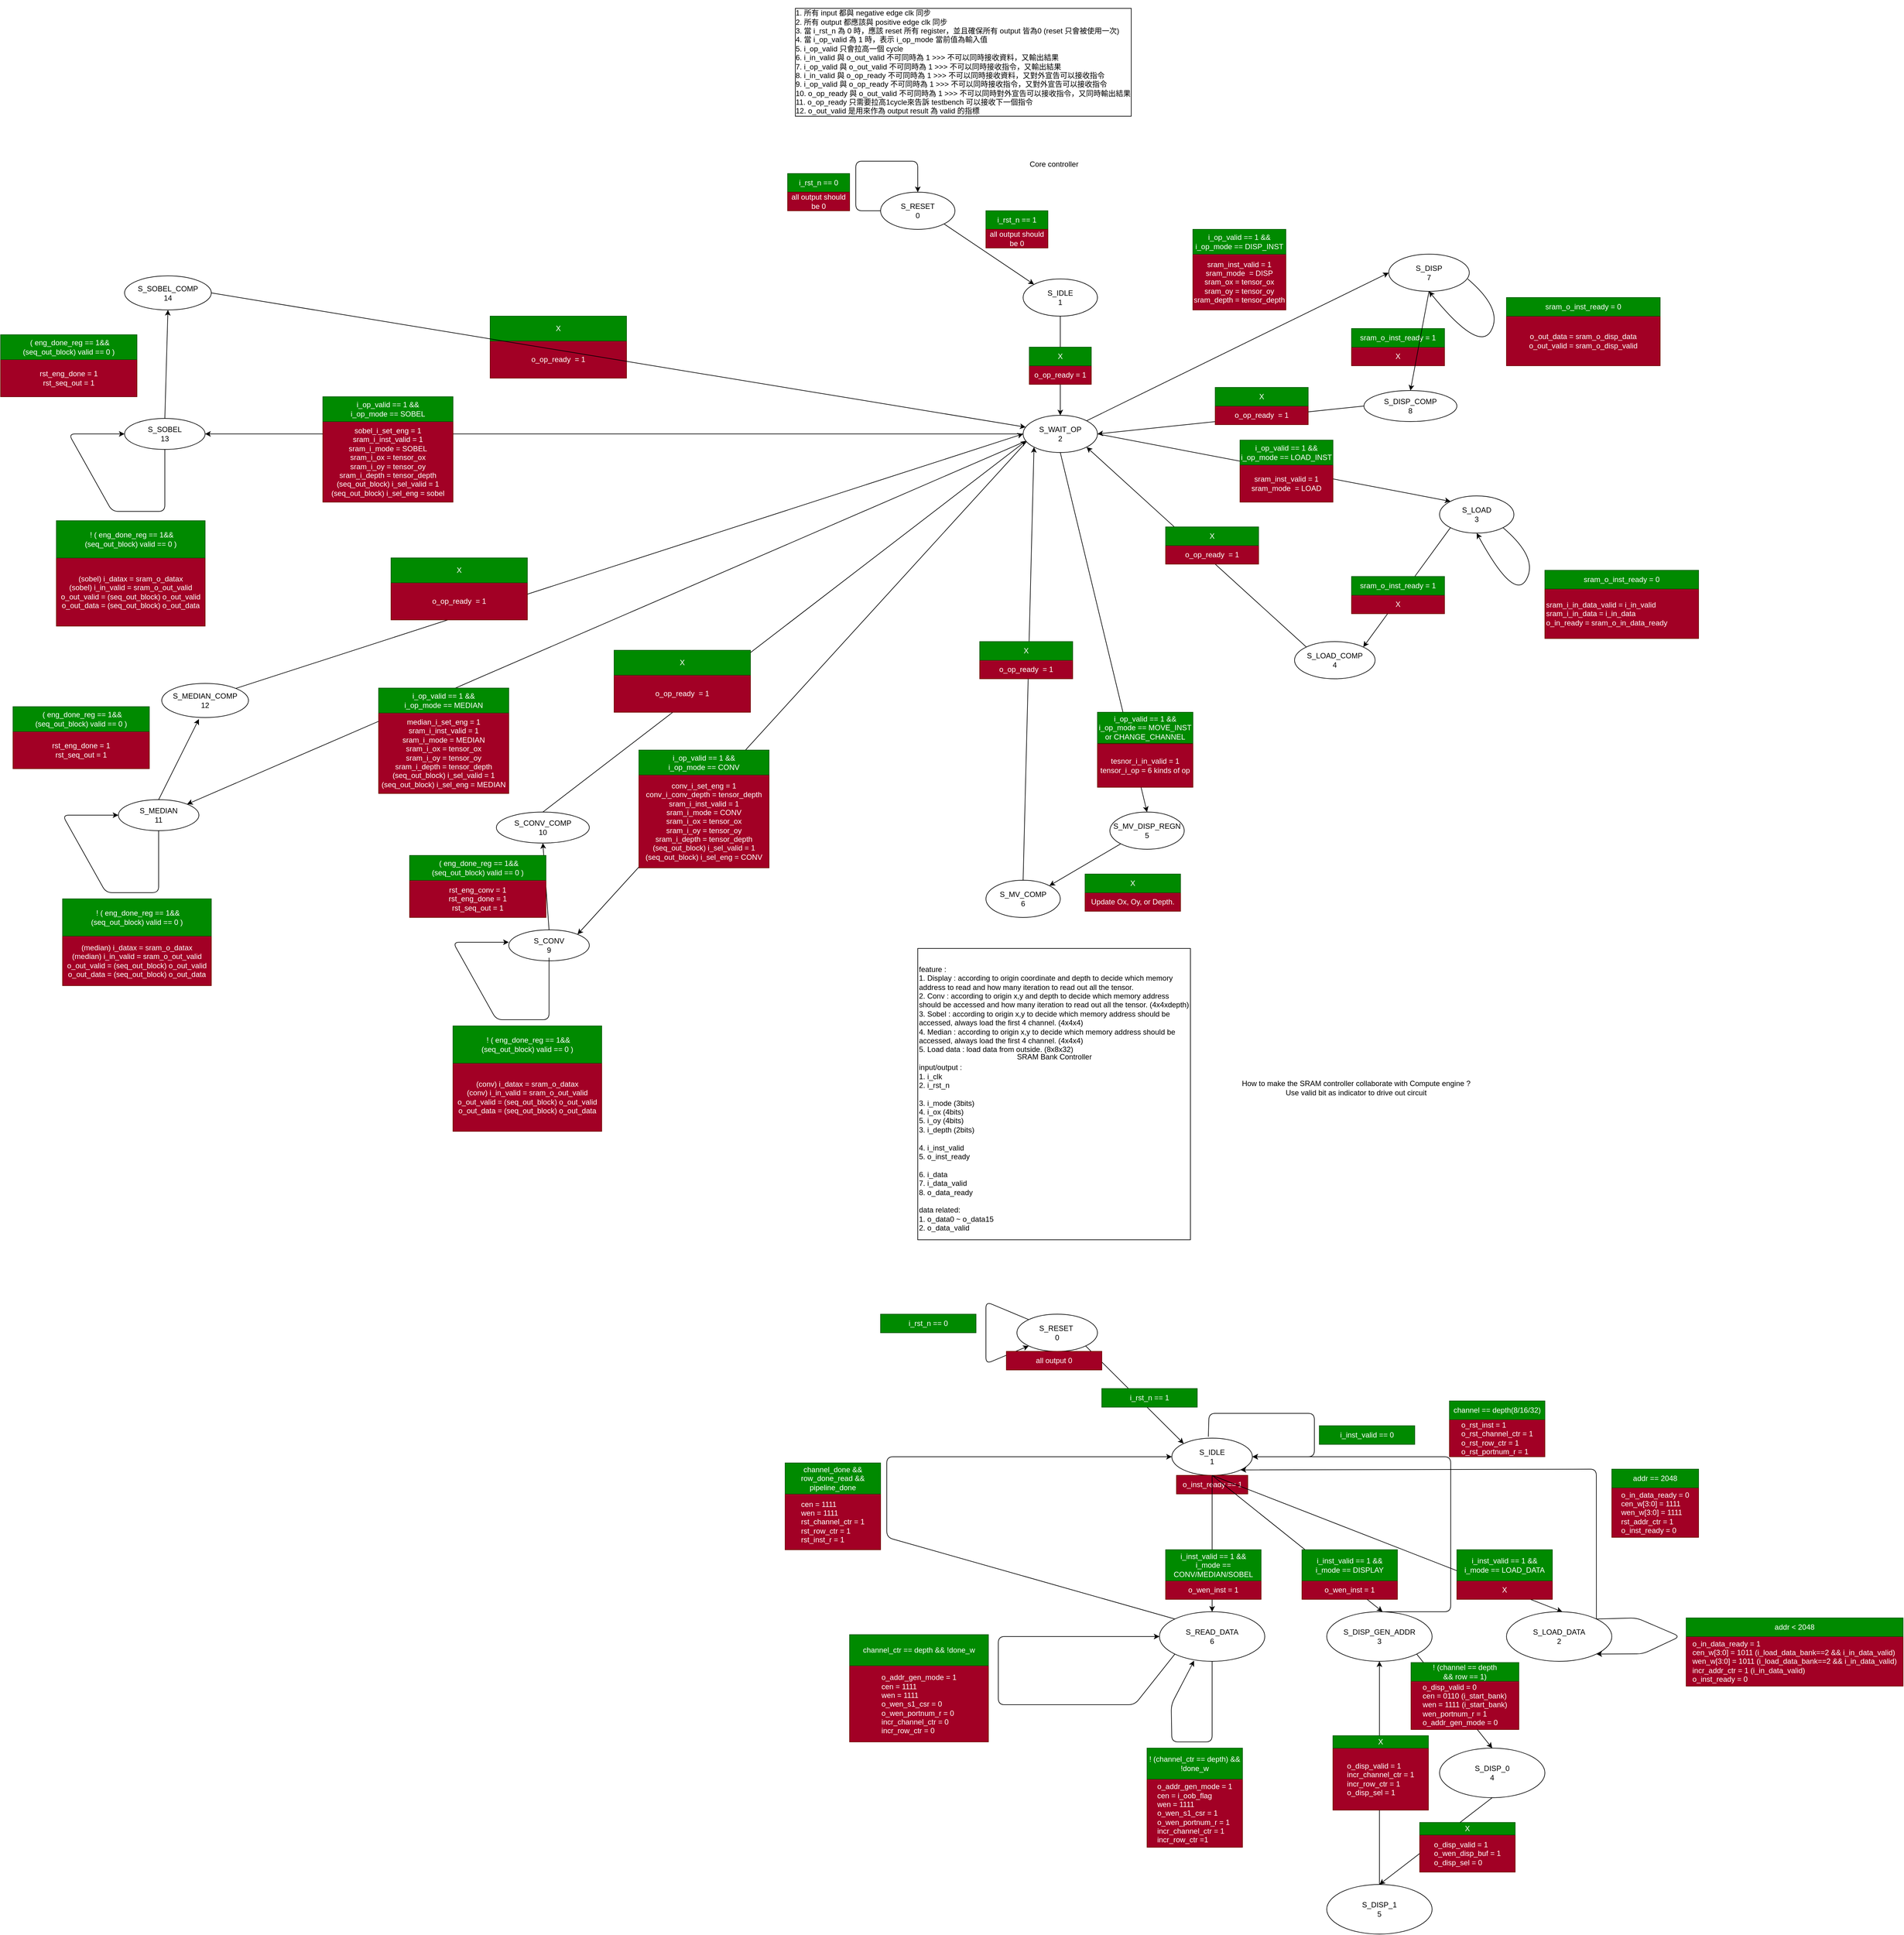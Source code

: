 <mxfile>
    <diagram id="DimREycEm3B2yeouxbOb" name="Page-1">
        <mxGraphModel dx="2290" dy="1887" grid="1" gridSize="10" guides="1" tooltips="1" connect="1" arrows="1" fold="1" page="1" pageScale="1" pageWidth="850" pageHeight="1100" math="0" shadow="0">
            <root>
                <mxCell id="0"/>
                <mxCell id="1" parent="0"/>
                <mxCell id="2" value="S_RESET&lt;br&gt;0" style="ellipse;whiteSpace=wrap;html=1;" parent="1" vertex="1">
                    <mxGeometry x="320" y="150" width="120" height="60" as="geometry"/>
                </mxCell>
                <mxCell id="11" style="edgeStyle=none;html=1;exitX=0.5;exitY=1;exitDx=0;exitDy=0;" parent="1" source="3" edge="1">
                    <mxGeometry relative="1" as="geometry">
                        <mxPoint x="610" y="510" as="targetPoint"/>
                    </mxGeometry>
                </mxCell>
                <mxCell id="3" value="S_IDLE&lt;br&gt;1" style="ellipse;whiteSpace=wrap;html=1;" parent="1" vertex="1">
                    <mxGeometry x="550" y="290" width="120" height="60" as="geometry"/>
                </mxCell>
                <mxCell id="4" value="" style="edgeStyle=none;orthogonalLoop=1;jettySize=auto;html=1;exitX=1;exitY=1;exitDx=0;exitDy=0;entryX=0;entryY=0;entryDx=0;entryDy=0;" parent="1" source="2" target="3" edge="1">
                    <mxGeometry width="80" relative="1" as="geometry">
                        <mxPoint x="510" y="180" as="sourcePoint"/>
                        <mxPoint x="590" y="180" as="targetPoint"/>
                        <Array as="points"/>
                    </mxGeometry>
                </mxCell>
                <mxCell id="6" value="1. 所有 input 都與 negative edge clk 同步&lt;br&gt;2. 所有 output 都應該與 positive edge clk 同步&lt;br&gt;3. 當 i_rst_n 為 0 時，應該 reset 所有 register，並且確保所有 output 皆為0 (reset 只會被使用一次)&lt;br&gt;4. 當 i_op_valid 為 1 時，表示 i_op_mode 當前值為輸入值&lt;br&gt;5. i_op_valid 只會拉高一個 cycle&lt;br&gt;6. i_in_valid 與 o_out_valid 不可同時為 1 &amp;gt;&amp;gt;&amp;gt; 不可以同時接收資料，又輸出結果&lt;br&gt;7. i_op_valid 與 o_out_valid 不可同時為 1 &amp;gt;&amp;gt;&amp;gt; 不可以同時接收指令，又輸出結果&lt;br&gt;8. i_in_valid 與 o_op_ready 不可同時為 1 &amp;gt;&amp;gt;&amp;gt; 不可以同時接收資料，又對外宣告可以接收指令&lt;br&gt;9. i_op_valid 與 o_op_ready 不可同時為 1 &amp;gt;&amp;gt;&amp;gt; 不可以同時接收指令，又對外宣告可以接收指令&lt;br&gt;10. o_op_ready 與 o_out_valid 不可同時為 1 &amp;gt;&amp;gt;&amp;gt; 不可以同時對外宣告可以接收指令，又同時輸出結果&lt;br&gt;11. o_op_ready 只需要拉高1cycle來告訴 testbench 可以接收下一個指令&lt;br&gt;12. o_out_valid 是用來作為 output result 為 valid 的指標" style="text;strokeColor=none;align=left;fillColor=none;html=1;verticalAlign=middle;whiteSpace=wrap;rounded=0;labelBorderColor=default;" parent="1" vertex="1">
                    <mxGeometry x="180" y="-160" width="590" height="200" as="geometry"/>
                </mxCell>
                <mxCell id="8" value="" style="edgeStyle=none;orthogonalLoop=1;jettySize=auto;html=1;exitX=0;exitY=0.5;exitDx=0;exitDy=0;entryX=0.5;entryY=0;entryDx=0;entryDy=0;" parent="1" source="2" target="2" edge="1">
                    <mxGeometry width="80" relative="1" as="geometry">
                        <mxPoint x="330" y="240" as="sourcePoint"/>
                        <mxPoint x="410" y="240" as="targetPoint"/>
                        <Array as="points">
                            <mxPoint x="280" y="180"/>
                            <mxPoint x="280" y="100"/>
                            <mxPoint x="380" y="100"/>
                        </Array>
                    </mxGeometry>
                </mxCell>
                <mxCell id="23" style="edgeStyle=none;html=1;exitX=1;exitY=0.5;exitDx=0;exitDy=0;entryX=0;entryY=0;entryDx=0;entryDy=0;" parent="1" source="15" target="22" edge="1">
                    <mxGeometry relative="1" as="geometry">
                        <mxPoint x="1094.974" y="510.936" as="sourcePoint"/>
                    </mxGeometry>
                </mxCell>
                <mxCell id="15" value="S_WAIT_OP&lt;br&gt;2" style="ellipse;whiteSpace=wrap;html=1;labelBorderColor=none;" parent="1" vertex="1">
                    <mxGeometry x="550" y="510" width="120" height="60" as="geometry"/>
                </mxCell>
                <mxCell id="16" value="o_op_ready = 1" style="text;strokeColor=#6F0000;align=center;fillColor=#a20025;html=1;verticalAlign=middle;whiteSpace=wrap;rounded=0;labelBorderColor=none;fontColor=#ffffff;" parent="1" vertex="1">
                    <mxGeometry x="560" y="430" width="100" height="30" as="geometry"/>
                </mxCell>
                <mxCell id="18" value="X" style="text;strokeColor=#005700;align=center;fillColor=#008a00;html=1;verticalAlign=middle;whiteSpace=wrap;rounded=0;labelBackgroundColor=none;labelBorderColor=none;fontColor=#ffffff;" parent="1" vertex="1">
                    <mxGeometry x="560" y="400" width="100" height="30" as="geometry"/>
                </mxCell>
                <mxCell id="19" value="sram_inst_valid = 1&lt;br&gt;sram_mode&amp;nbsp; = LOAD" style="text;strokeColor=#6F0000;align=center;fillColor=#a20025;html=1;verticalAlign=middle;whiteSpace=wrap;rounded=0;labelBorderColor=none;fontColor=#ffffff;" parent="1" vertex="1">
                    <mxGeometry x="900" y="590" width="150" height="60" as="geometry"/>
                </mxCell>
                <mxCell id="20" value="i_op_valid == 1 &amp;amp;&amp;amp;&lt;br&gt;i_op_mode == LOAD_INST" style="text;strokeColor=#005700;align=center;fillColor=#008a00;html=1;verticalAlign=middle;whiteSpace=wrap;rounded=0;labelBackgroundColor=none;labelBorderColor=none;fontColor=#ffffff;" parent="1" vertex="1">
                    <mxGeometry x="900" y="550" width="150" height="40" as="geometry"/>
                </mxCell>
                <mxCell id="22" value="S_LOAD&lt;br&gt;3" style="ellipse;whiteSpace=wrap;html=1;labelBackgroundColor=none;labelBorderColor=none;" parent="1" vertex="1">
                    <mxGeometry x="1222" y="640" width="120" height="60" as="geometry"/>
                </mxCell>
                <mxCell id="24" value="i_rst_n == 1" style="text;strokeColor=#005700;align=center;fillColor=#008a00;html=1;verticalAlign=middle;whiteSpace=wrap;rounded=0;labelBackgroundColor=none;labelBorderColor=none;fontColor=#ffffff;" parent="1" vertex="1">
                    <mxGeometry x="490" y="180" width="100" height="30" as="geometry"/>
                </mxCell>
                <mxCell id="25" value="i_rst_n == 0" style="text;strokeColor=#005700;align=center;fillColor=#008a00;html=1;verticalAlign=middle;whiteSpace=wrap;rounded=0;labelBackgroundColor=none;labelBorderColor=none;fontColor=#ffffff;" parent="1" vertex="1">
                    <mxGeometry x="170" y="120" width="100" height="30" as="geometry"/>
                </mxCell>
                <mxCell id="26" value="all output should be 0" style="text;strokeColor=#6F0000;align=center;fillColor=#a20025;html=1;verticalAlign=middle;whiteSpace=wrap;rounded=0;labelBorderColor=none;fontColor=#ffffff;" parent="1" vertex="1">
                    <mxGeometry x="170" y="150" width="100" height="30" as="geometry"/>
                </mxCell>
                <mxCell id="27" value="all output should be 0" style="text;strokeColor=#6F0000;align=center;fillColor=#a20025;html=1;verticalAlign=middle;whiteSpace=wrap;rounded=0;labelBorderColor=none;fontColor=#ffffff;" parent="1" vertex="1">
                    <mxGeometry x="490" y="210" width="100" height="30" as="geometry"/>
                </mxCell>
                <mxCell id="33" value="sram_i_in_data_valid = i_in_valid&lt;br&gt;sram_i_in_data = i_in_data&lt;br&gt;o_in_ready = sram_o_in_data_ready" style="text;strokeColor=#6F0000;align=left;fillColor=#a20025;html=1;verticalAlign=middle;whiteSpace=wrap;rounded=0;labelBorderColor=none;fontColor=#ffffff;" parent="1" vertex="1">
                    <mxGeometry x="1392" y="790" width="248" height="80" as="geometry"/>
                </mxCell>
                <mxCell id="34" value="sram_o_inst_ready = 0" style="text;strokeColor=#005700;align=center;fillColor=#008a00;html=1;verticalAlign=middle;whiteSpace=wrap;rounded=0;labelBackgroundColor=none;labelBorderColor=none;fontColor=#ffffff;" parent="1" vertex="1">
                    <mxGeometry x="1392" y="760" width="248" height="30" as="geometry"/>
                </mxCell>
                <mxCell id="35" value="" style="curved=1;endArrow=classic;html=1;entryX=0.5;entryY=1;entryDx=0;entryDy=0;exitX=1;exitY=1;exitDx=0;exitDy=0;" parent="1" source="22" target="22" edge="1">
                    <mxGeometry width="50" height="50" relative="1" as="geometry">
                        <mxPoint x="1252" y="810" as="sourcePoint"/>
                        <mxPoint x="1222" y="940" as="targetPoint"/>
                        <Array as="points">
                            <mxPoint x="1382" y="740"/>
                            <mxPoint x="1342" y="810"/>
                        </Array>
                    </mxGeometry>
                </mxCell>
                <mxCell id="36" value="" style="edgeStyle=none;orthogonalLoop=1;jettySize=auto;html=1;entryX=1;entryY=0;entryDx=0;entryDy=0;exitX=0;exitY=1;exitDx=0;exitDy=0;" parent="1" source="22" target="41" edge="1">
                    <mxGeometry width="80" relative="1" as="geometry">
                        <mxPoint x="1192" y="780" as="sourcePoint"/>
                        <mxPoint x="1272" y="780" as="targetPoint"/>
                        <Array as="points"/>
                    </mxGeometry>
                </mxCell>
                <mxCell id="37" value="X" style="text;strokeColor=#6F0000;align=center;fillColor=#a20025;html=1;verticalAlign=middle;whiteSpace=wrap;rounded=0;labelBorderColor=none;fontColor=#ffffff;" parent="1" vertex="1">
                    <mxGeometry x="1080" y="800" width="150" height="30" as="geometry"/>
                </mxCell>
                <mxCell id="38" value="sram_o_inst_ready = 1" style="text;strokeColor=#005700;align=center;fillColor=#008a00;html=1;verticalAlign=middle;whiteSpace=wrap;rounded=0;labelBackgroundColor=none;labelBorderColor=none;fontColor=#ffffff;" parent="1" vertex="1">
                    <mxGeometry x="1080" y="770" width="150" height="30" as="geometry"/>
                </mxCell>
                <mxCell id="42" style="edgeStyle=none;html=1;exitX=0;exitY=0;exitDx=0;exitDy=0;entryX=1;entryY=1;entryDx=0;entryDy=0;" parent="1" source="41" target="15" edge="1">
                    <mxGeometry relative="1" as="geometry">
                        <mxPoint x="1052" y="520" as="targetPoint"/>
                    </mxGeometry>
                </mxCell>
                <mxCell id="41" value="S_LOAD_COMP&lt;br&gt;4" style="ellipse;whiteSpace=wrap;html=1;labelBackgroundColor=none;labelBorderColor=none;" parent="1" vertex="1">
                    <mxGeometry x="988" y="875" width="130" height="60" as="geometry"/>
                </mxCell>
                <mxCell id="43" value="o_op_ready&amp;nbsp; = 1" style="text;strokeColor=#6F0000;align=center;fillColor=#a20025;html=1;verticalAlign=middle;whiteSpace=wrap;rounded=0;labelBorderColor=none;fontColor=#ffffff;" parent="1" vertex="1">
                    <mxGeometry x="780" y="720" width="150" height="30" as="geometry"/>
                </mxCell>
                <mxCell id="44" value="X" style="text;strokeColor=#005700;align=center;fillColor=#008a00;html=1;verticalAlign=middle;whiteSpace=wrap;rounded=0;labelBackgroundColor=none;labelBorderColor=none;fontColor=#ffffff;" parent="1" vertex="1">
                    <mxGeometry x="780" y="690" width="150" height="30" as="geometry"/>
                </mxCell>
                <mxCell id="45" value="" style="edgeStyle=none;orthogonalLoop=1;jettySize=auto;html=1;exitX=0.5;exitY=1;exitDx=0;exitDy=0;entryX=0.5;entryY=0;entryDx=0;entryDy=0;" parent="1" source="15" target="46" edge="1">
                    <mxGeometry width="80" relative="1" as="geometry">
                        <mxPoint x="510" y="610" as="sourcePoint"/>
                        <mxPoint x="420" y="1110" as="targetPoint"/>
                        <Array as="points"/>
                    </mxGeometry>
                </mxCell>
                <mxCell id="53" style="edgeStyle=none;html=1;exitX=0;exitY=1;exitDx=0;exitDy=0;entryX=1;entryY=0;entryDx=0;entryDy=0;" parent="1" source="46" target="52" edge="1">
                    <mxGeometry relative="1" as="geometry"/>
                </mxCell>
                <mxCell id="46" value="S_MV_DISP_REGN&lt;br&gt;5" style="ellipse;whiteSpace=wrap;html=1;labelBackgroundColor=none;labelBorderColor=none;" parent="1" vertex="1">
                    <mxGeometry x="690" y="1150" width="120" height="60" as="geometry"/>
                </mxCell>
                <mxCell id="47" value="tesnor_i_in_valid = 1&lt;br&gt;tensor_i_op = 6 kinds of op" style="text;strokeColor=#6F0000;align=center;fillColor=#a20025;html=1;verticalAlign=middle;whiteSpace=wrap;rounded=0;labelBorderColor=none;fontColor=#ffffff;" parent="1" vertex="1">
                    <mxGeometry x="670" y="1040" width="154" height="70" as="geometry"/>
                </mxCell>
                <mxCell id="48" value="i_op_valid == 1 &amp;amp;&amp;amp;&lt;br&gt;i_op_mode == MOVE_INST or CHANGE_CHANNEL" style="text;strokeColor=#005700;align=center;fillColor=#008a00;html=1;verticalAlign=middle;whiteSpace=wrap;rounded=0;labelBackgroundColor=none;labelBorderColor=none;fontColor=#ffffff;" parent="1" vertex="1">
                    <mxGeometry x="670" y="989" width="154" height="50" as="geometry"/>
                </mxCell>
                <mxCell id="49" value="" style="edgeStyle=none;orthogonalLoop=1;jettySize=auto;html=1;exitX=0.5;exitY=0;exitDx=0;exitDy=0;entryX=0;entryY=1;entryDx=0;entryDy=0;" parent="1" source="52" target="15" edge="1">
                    <mxGeometry width="80" relative="1" as="geometry">
                        <mxPoint x="400" y="980" as="sourcePoint"/>
                        <mxPoint x="480" y="980" as="targetPoint"/>
                        <Array as="points"/>
                    </mxGeometry>
                </mxCell>
                <mxCell id="50" value="&lt;div style=&quot;text-align: left;&quot;&gt;&lt;span style=&quot;background-color: initial;&quot;&gt;Update Ox, Oy, or Depth.&lt;/span&gt;&lt;/div&gt;" style="text;strokeColor=#6F0000;align=center;fillColor=#a20025;html=1;verticalAlign=middle;whiteSpace=wrap;rounded=0;labelBorderColor=none;fontColor=#ffffff;" parent="1" vertex="1">
                    <mxGeometry x="650" y="1280" width="154" height="30" as="geometry"/>
                </mxCell>
                <mxCell id="51" value="X" style="text;strokeColor=#005700;align=center;fillColor=#008a00;html=1;verticalAlign=middle;whiteSpace=wrap;rounded=0;labelBackgroundColor=none;labelBorderColor=none;fontColor=#ffffff;" parent="1" vertex="1">
                    <mxGeometry x="650" y="1250" width="154" height="30" as="geometry"/>
                </mxCell>
                <mxCell id="52" value="S_MV_COMP&lt;br&gt;6" style="ellipse;whiteSpace=wrap;html=1;labelBackgroundColor=none;labelBorderColor=none;" parent="1" vertex="1">
                    <mxGeometry x="490" y="1260" width="120" height="60" as="geometry"/>
                </mxCell>
                <mxCell id="54" value="o_op_ready&amp;nbsp; = 1" style="text;strokeColor=#6F0000;align=center;fillColor=#a20025;html=1;verticalAlign=middle;whiteSpace=wrap;rounded=0;labelBorderColor=none;fontColor=#ffffff;" parent="1" vertex="1">
                    <mxGeometry x="480" y="905" width="150" height="30" as="geometry"/>
                </mxCell>
                <mxCell id="55" value="X" style="text;strokeColor=#005700;align=center;fillColor=#008a00;html=1;verticalAlign=middle;whiteSpace=wrap;rounded=0;labelBackgroundColor=none;labelBorderColor=none;fontColor=#ffffff;" parent="1" vertex="1">
                    <mxGeometry x="480" y="875" width="150" height="30" as="geometry"/>
                </mxCell>
                <mxCell id="56" value="S_DISP&lt;br&gt;7" style="ellipse;whiteSpace=wrap;html=1;labelBackgroundColor=none;labelBorderColor=none;" parent="1" vertex="1">
                    <mxGeometry x="1140" y="250" width="130" height="60" as="geometry"/>
                </mxCell>
                <mxCell id="59" value="" style="edgeStyle=none;orthogonalLoop=1;jettySize=auto;html=1;exitX=1;exitY=0;exitDx=0;exitDy=0;entryX=0;entryY=0.5;entryDx=0;entryDy=0;" parent="1" source="15" target="56" edge="1">
                    <mxGeometry width="80" relative="1" as="geometry">
                        <mxPoint x="840" y="470" as="sourcePoint"/>
                        <mxPoint x="920" y="470" as="targetPoint"/>
                        <Array as="points"/>
                    </mxGeometry>
                </mxCell>
                <mxCell id="57" value="sram_inst_valid = 1&lt;br&gt;sram_mode&amp;nbsp; = DISP&lt;br&gt;sram_ox = tensor_ox&lt;br&gt;sram_oy = tensor_oy&lt;br&gt;sram_depth = tensor_depth" style="text;strokeColor=#6F0000;align=center;fillColor=#a20025;html=1;verticalAlign=middle;whiteSpace=wrap;rounded=0;labelBorderColor=none;fontColor=#ffffff;" parent="1" vertex="1">
                    <mxGeometry x="824" y="250" width="150" height="90" as="geometry"/>
                </mxCell>
                <mxCell id="58" value="i_op_valid == 1 &amp;amp;&amp;amp;&lt;br&gt;i_op_mode == DISP_INST" style="text;strokeColor=#005700;align=center;fillColor=#008a00;html=1;verticalAlign=middle;whiteSpace=wrap;rounded=0;labelBackgroundColor=none;labelBorderColor=none;fontColor=#ffffff;" parent="1" vertex="1">
                    <mxGeometry x="824" y="210" width="150" height="40" as="geometry"/>
                </mxCell>
                <mxCell id="60" value="" style="edgeStyle=none;orthogonalLoop=1;jettySize=auto;html=1;exitX=0.046;exitY=0.709;exitDx=0;exitDy=0;exitPerimeter=0;entryX=1;entryY=0;entryDx=0;entryDy=0;" parent="1" source="15" edge="1" target="63">
                    <mxGeometry width="80" relative="1" as="geometry">
                        <mxPoint x="662.844" y="528.998" as="sourcePoint"/>
                        <mxPoint x="380" y="910" as="targetPoint"/>
                        <Array as="points"/>
                    </mxGeometry>
                </mxCell>
                <mxCell id="63" value="S_CONV&lt;br&gt;9" style="ellipse;whiteSpace=wrap;html=1;labelBackgroundColor=none;labelBorderColor=none;" parent="1" vertex="1">
                    <mxGeometry x="-280" y="1340" width="130" height="50" as="geometry"/>
                </mxCell>
                <mxCell id="64" value="S_MEDIAN&lt;br&gt;11" style="ellipse;whiteSpace=wrap;html=1;labelBackgroundColor=none;labelBorderColor=none;" parent="1" vertex="1">
                    <mxGeometry x="-910" y="1130" width="130" height="50" as="geometry"/>
                </mxCell>
                <mxCell id="65" value="" style="edgeStyle=none;orthogonalLoop=1;jettySize=auto;html=1;exitX=0.041;exitY=0.689;exitDx=0;exitDy=0;exitPerimeter=0;entryX=1;entryY=0;entryDx=0;entryDy=0;" parent="1" source="15" target="64" edge="1">
                    <mxGeometry width="80" relative="1" as="geometry">
                        <mxPoint x="565.52" y="562.54" as="sourcePoint"/>
                        <mxPoint x="390" y="920" as="targetPoint"/>
                        <Array as="points"/>
                    </mxGeometry>
                </mxCell>
                <mxCell id="66" value="S_SOBEL&lt;br&gt;13" style="ellipse;whiteSpace=wrap;html=1;labelBackgroundColor=none;labelBorderColor=none;" parent="1" vertex="1">
                    <mxGeometry x="-900" y="515" width="130" height="50" as="geometry"/>
                </mxCell>
                <mxCell id="68" value="" style="edgeStyle=none;orthogonalLoop=1;jettySize=auto;html=1;entryX=1;entryY=0.5;entryDx=0;entryDy=0;" parent="1" target="66" edge="1">
                    <mxGeometry width="80" relative="1" as="geometry">
                        <mxPoint x="550" y="540" as="sourcePoint"/>
                        <mxPoint x="-220" y="650" as="targetPoint"/>
                        <Array as="points"/>
                    </mxGeometry>
                </mxCell>
                <mxCell id="69" value="median_i_set_eng = 1&lt;br&gt;sram_i_inst_valid = 1&lt;br&gt;sram_i_mode = MEDIAN&lt;br&gt;sram_i_ox = tensor_ox&lt;br&gt;sram_i_oy = tensor_oy&lt;br&gt;sram_i_depth = tensor_depth&lt;br&gt;(seq_out_block) i_sel_valid = 1&lt;br&gt;(seq_out_block) i_sel_eng = MEDIAN" style="text;strokeColor=#6F0000;align=center;fillColor=#a20025;html=1;verticalAlign=middle;whiteSpace=wrap;rounded=0;labelBorderColor=none;fontColor=#ffffff;" parent="1" vertex="1">
                    <mxGeometry x="-490" y="990" width="210" height="130" as="geometry"/>
                </mxCell>
                <mxCell id="70" value="i_op_valid == 1 &amp;amp;&amp;amp;&lt;br&gt;i_op_mode == MEDIAN" style="text;strokeColor=#005700;align=center;fillColor=#008a00;html=1;verticalAlign=middle;whiteSpace=wrap;rounded=0;labelBackgroundColor=none;labelBorderColor=none;fontColor=#ffffff;" parent="1" vertex="1">
                    <mxGeometry x="-490" y="950" width="210" height="40" as="geometry"/>
                </mxCell>
                <mxCell id="73" value="SRAM Bank Controller" style="text;html=1;align=center;verticalAlign=middle;resizable=0;points=[];autosize=1;strokeColor=none;fillColor=none;" parent="1" vertex="1">
                    <mxGeometry x="530" y="1530" width="140" height="30" as="geometry"/>
                </mxCell>
                <mxCell id="74" value="Core controller" style="text;strokeColor=none;align=center;fillColor=none;html=1;verticalAlign=middle;whiteSpace=wrap;rounded=0;labelBackgroundColor=none;labelBorderColor=none;" parent="1" vertex="1">
                    <mxGeometry x="530" y="90" width="140" height="30" as="geometry"/>
                </mxCell>
                <mxCell id="75" value="&lt;br&gt;feature :&lt;br&gt;1. Display : according to origin coordinate and depth to decide which memory address to read and how many iteration to read out all the tensor.&amp;nbsp;&lt;br&gt;2. Conv : according to origin x,y and depth to decide which memory address should be accessed and how many iteration to read out all the tensor. (4x4xdepth)&lt;br&gt;3. Sobel : according to origin x,y to decide which memory address should be accessed, always load the first 4 channel. (4x4x4)&lt;br&gt;4. Median : according to origin x,y to decide which memory address should be accessed, always load the first 4 channel. (4x4x4)&lt;br&gt;5. Load data : load data from outside. (8x8x32)&lt;br&gt;&lt;br&gt;input/output :&amp;nbsp;&lt;br&gt;1. i_clk&lt;br&gt;2. i_rst_n&lt;br&gt;&lt;br&gt;3. i_mode (3bits)&lt;br&gt;4. i_ox (4bits)&lt;br&gt;5. i_oy (4bits)&lt;br&gt;3. i_depth (2bits)&lt;br&gt;&lt;br&gt;4. i_inst_valid&lt;br&gt;5. o_inst_ready&lt;br&gt;&lt;br&gt;6. i_data&lt;br&gt;7. i_data_valid&lt;br&gt;8. o_data_ready&lt;br&gt;&lt;br&gt;data related:&lt;br&gt;1. o_data0 ~ o_data15&lt;br&gt;2. o_data_valid" style="text;strokeColor=default;align=left;fillColor=none;html=1;verticalAlign=middle;whiteSpace=wrap;rounded=0;labelBackgroundColor=none;labelBorderColor=none;" parent="1" vertex="1">
                    <mxGeometry x="380" y="1370" width="440" height="470" as="geometry"/>
                </mxCell>
                <mxCell id="78" style="edgeStyle=none;html=1;exitX=1;exitY=1;exitDx=0;exitDy=0;entryX=0;entryY=0;entryDx=0;entryDy=0;" parent="1" source="76" target="77" edge="1">
                    <mxGeometry relative="1" as="geometry"/>
                </mxCell>
                <mxCell id="76" value="S_RESET&amp;nbsp;&lt;br&gt;0" style="ellipse;whiteSpace=wrap;html=1;" parent="1" vertex="1">
                    <mxGeometry x="540" y="1960" width="130" height="60" as="geometry"/>
                </mxCell>
                <mxCell id="77" value="S_IDLE&lt;br&gt;1" style="ellipse;whiteSpace=wrap;html=1;" parent="1" vertex="1">
                    <mxGeometry x="790" y="2160" width="130" height="60" as="geometry"/>
                </mxCell>
                <mxCell id="80" value="i_rst_n == 1" style="text;strokeColor=#005700;align=center;fillColor=#008a00;html=1;verticalAlign=middle;whiteSpace=wrap;rounded=0;labelBackgroundColor=none;labelBorderColor=none;fontColor=#ffffff;" parent="1" vertex="1">
                    <mxGeometry x="677" y="2080" width="154" height="30" as="geometry"/>
                </mxCell>
                <mxCell id="81" value="&lt;div style=&quot;text-align: left;&quot;&gt;o_inst_ready == 1&lt;/div&gt;" style="text;strokeColor=#6F0000;align=center;fillColor=#a20025;html=1;verticalAlign=middle;whiteSpace=wrap;rounded=0;labelBorderColor=none;fontColor=#ffffff;" parent="1" vertex="1">
                    <mxGeometry x="797.5" y="2220" width="115" height="30" as="geometry"/>
                </mxCell>
                <mxCell id="82" value="i_inst_valid == 0" style="text;strokeColor=#005700;align=center;fillColor=#008a00;html=1;verticalAlign=middle;whiteSpace=wrap;rounded=0;labelBackgroundColor=none;labelBorderColor=none;fontColor=#ffffff;" parent="1" vertex="1">
                    <mxGeometry x="1028" y="2140" width="154" height="30" as="geometry"/>
                </mxCell>
                <mxCell id="83" style="edgeStyle=none;html=1;exitX=0.453;exitY=-0.038;exitDx=0;exitDy=0;exitPerimeter=0;" parent="1" source="77" target="77" edge="1">
                    <mxGeometry relative="1" as="geometry">
                        <Array as="points">
                            <mxPoint x="850" y="2120"/>
                            <mxPoint x="1020" y="2120"/>
                            <mxPoint x="1020" y="2190"/>
                        </Array>
                    </mxGeometry>
                </mxCell>
                <mxCell id="86" value="" style="edgeStyle=none;orthogonalLoop=1;jettySize=auto;html=1;exitX=0.5;exitY=1;exitDx=0;exitDy=0;" parent="1" source="77" edge="1">
                    <mxGeometry width="80" relative="1" as="geometry">
                        <mxPoint x="930" y="2280" as="sourcePoint"/>
                        <mxPoint x="1130" y="2440" as="targetPoint"/>
                        <Array as="points"/>
                    </mxGeometry>
                </mxCell>
                <mxCell id="95" style="edgeStyle=none;html=1;exitX=0;exitY=0;exitDx=0;exitDy=0;entryX=0;entryY=1;entryDx=0;entryDy=0;" parent="1" source="76" target="76" edge="1">
                    <mxGeometry relative="1" as="geometry">
                        <Array as="points">
                            <mxPoint x="490" y="1940"/>
                            <mxPoint x="490" y="2040"/>
                        </Array>
                    </mxGeometry>
                </mxCell>
                <mxCell id="96" value="&lt;div style=&quot;text-align: left;&quot;&gt;all output 0&lt;/div&gt;" style="text;strokeColor=#6F0000;align=center;fillColor=#a20025;html=1;verticalAlign=middle;whiteSpace=wrap;rounded=0;labelBorderColor=none;fontColor=#ffffff;" parent="1" vertex="1">
                    <mxGeometry x="523" y="2020" width="154" height="30" as="geometry"/>
                </mxCell>
                <mxCell id="97" value="i_rst_n == 0" style="text;strokeColor=#005700;align=center;fillColor=#008a00;html=1;verticalAlign=middle;whiteSpace=wrap;rounded=0;labelBackgroundColor=none;labelBorderColor=none;fontColor=#ffffff;" parent="1" vertex="1">
                    <mxGeometry x="320" y="1960" width="154" height="30" as="geometry"/>
                </mxCell>
                <mxCell id="104" value="How to make the SRAM controller collaborate with Compute engine ?&lt;br&gt;Use valid bit as indicator to drive out circuit" style="text;strokeColor=none;align=center;fillColor=none;html=1;verticalAlign=middle;whiteSpace=wrap;rounded=0;" parent="1" vertex="1">
                    <mxGeometry x="895" y="1580" width="385" height="30" as="geometry"/>
                </mxCell>
                <mxCell id="106" value="" style="edgeStyle=none;orthogonalLoop=1;jettySize=auto;html=1;exitX=0.5;exitY=1;exitDx=0;exitDy=0;" parent="1" source="77" edge="1">
                    <mxGeometry width="80" relative="1" as="geometry">
                        <mxPoint x="1000" y="2430" as="sourcePoint"/>
                        <mxPoint x="1420" y="2440" as="targetPoint"/>
                        <Array as="points"/>
                    </mxGeometry>
                </mxCell>
                <mxCell id="107" value="" style="edgeStyle=none;orthogonalLoop=1;jettySize=auto;html=1;exitX=0.5;exitY=0;exitDx=0;exitDy=0;" parent="1" source="81" edge="1">
                    <mxGeometry width="80" relative="1" as="geometry">
                        <mxPoint x="1010" y="2450" as="sourcePoint"/>
                        <mxPoint x="855" y="2440" as="targetPoint"/>
                        <Array as="points"/>
                    </mxGeometry>
                </mxCell>
                <mxCell id="129" style="edgeStyle=none;html=1;exitX=1;exitY=0;exitDx=0;exitDy=0;entryX=1;entryY=1;entryDx=0;entryDy=0;" parent="1" source="109" target="77" edge="1">
                    <mxGeometry relative="1" as="geometry">
                        <Array as="points">
                            <mxPoint x="1475" y="2210"/>
                        </Array>
                    </mxGeometry>
                </mxCell>
                <mxCell id="109" value="S_LOAD_DATA&lt;br&gt;2" style="ellipse;whiteSpace=wrap;html=1;" parent="1" vertex="1">
                    <mxGeometry x="1330" y="2440" width="170" height="80" as="geometry"/>
                </mxCell>
                <mxCell id="134" style="edgeStyle=none;html=1;exitX=1;exitY=1;exitDx=0;exitDy=0;entryX=0.5;entryY=0;entryDx=0;entryDy=0;" parent="1" source="110" target="132" edge="1">
                    <mxGeometry relative="1" as="geometry"/>
                </mxCell>
                <mxCell id="146" style="edgeStyle=none;html=1;exitX=0.5;exitY=0;exitDx=0;exitDy=0;entryX=1;entryY=0.5;entryDx=0;entryDy=0;" parent="1" source="110" target="77" edge="1">
                    <mxGeometry relative="1" as="geometry">
                        <Array as="points">
                            <mxPoint x="1240" y="2440"/>
                            <mxPoint x="1240" y="2190"/>
                        </Array>
                    </mxGeometry>
                </mxCell>
                <mxCell id="110" value="S_DISP_GEN_ADDR&lt;br&gt;3" style="ellipse;whiteSpace=wrap;html=1;" parent="1" vertex="1">
                    <mxGeometry x="1040" y="2440" width="170" height="80" as="geometry"/>
                </mxCell>
                <mxCell id="152" style="edgeStyle=none;html=1;exitX=0.5;exitY=1;exitDx=0;exitDy=0;entryX=0.329;entryY=0.988;entryDx=0;entryDy=0;entryPerimeter=0;" parent="1" source="111" target="111" edge="1">
                    <mxGeometry relative="1" as="geometry">
                        <Array as="points">
                            <mxPoint x="855" y="2650"/>
                            <mxPoint x="790" y="2650"/>
                            <mxPoint x="789" y="2590"/>
                        </Array>
                    </mxGeometry>
                </mxCell>
                <mxCell id="158" style="edgeStyle=none;html=1;exitX=0;exitY=0;exitDx=0;exitDy=0;entryX=0;entryY=0.5;entryDx=0;entryDy=0;" parent="1" source="111" target="77" edge="1">
                    <mxGeometry relative="1" as="geometry">
                        <Array as="points">
                            <mxPoint x="330" y="2320"/>
                            <mxPoint x="330" y="2190"/>
                        </Array>
                    </mxGeometry>
                </mxCell>
                <mxCell id="111" value="S_READ_DATA&lt;br&gt;6" style="ellipse;whiteSpace=wrap;html=1;" parent="1" vertex="1">
                    <mxGeometry x="770" y="2440" width="170" height="80" as="geometry"/>
                </mxCell>
                <mxCell id="114" value="&lt;div style=&quot;text-align: left;&quot;&gt;X&lt;/div&gt;" style="text;strokeColor=#6F0000;align=center;fillColor=#a20025;html=1;verticalAlign=middle;whiteSpace=wrap;rounded=0;labelBorderColor=none;fontColor=#ffffff;" parent="1" vertex="1">
                    <mxGeometry x="1250" y="2390" width="154" height="30" as="geometry"/>
                </mxCell>
                <mxCell id="115" value="i_inst_valid == 1 &amp;amp;&amp;amp;&lt;br&gt;i_mode == LOAD_DATA" style="text;strokeColor=#005700;align=center;fillColor=#008a00;html=1;verticalAlign=middle;whiteSpace=wrap;rounded=0;labelBackgroundColor=none;labelBorderColor=none;fontColor=#ffffff;" parent="1" vertex="1">
                    <mxGeometry x="1250" y="2340" width="154" height="50" as="geometry"/>
                </mxCell>
                <mxCell id="116" value="&lt;div style=&quot;text-align: left;&quot;&gt;o_wen_inst = 1&lt;/div&gt;" style="text;strokeColor=#6F0000;align=center;fillColor=#a20025;html=1;verticalAlign=middle;whiteSpace=wrap;rounded=0;labelBorderColor=none;fontColor=#ffffff;" parent="1" vertex="1">
                    <mxGeometry x="1000" y="2390" width="154" height="30" as="geometry"/>
                </mxCell>
                <mxCell id="117" value="i_inst_valid == 1 &amp;amp;&amp;amp;&lt;br&gt;i_mode == DISPLAY" style="text;strokeColor=#005700;align=center;fillColor=#008a00;html=1;verticalAlign=middle;whiteSpace=wrap;rounded=0;labelBackgroundColor=none;labelBorderColor=none;fontColor=#ffffff;" parent="1" vertex="1">
                    <mxGeometry x="1000" y="2340" width="154" height="50" as="geometry"/>
                </mxCell>
                <mxCell id="118" value="&lt;div style=&quot;text-align: left;&quot;&gt;o_wen_inst = 1&lt;/div&gt;" style="text;strokeColor=#6F0000;align=center;fillColor=#a20025;html=1;verticalAlign=middle;whiteSpace=wrap;rounded=0;labelBorderColor=none;fontColor=#ffffff;" parent="1" vertex="1">
                    <mxGeometry x="780" y="2390" width="154" height="30" as="geometry"/>
                </mxCell>
                <mxCell id="119" value="i_inst_valid == 1 &amp;amp;&amp;amp;&lt;br&gt;i_mode == CONV/MEDIAN/SOBEL" style="text;strokeColor=#005700;align=center;fillColor=#008a00;html=1;verticalAlign=middle;whiteSpace=wrap;rounded=0;labelBackgroundColor=none;labelBorderColor=none;fontColor=#ffffff;" parent="1" vertex="1">
                    <mxGeometry x="780" y="2340" width="154" height="50" as="geometry"/>
                </mxCell>
                <mxCell id="124" value="&lt;div style=&quot;text-align: left;&quot;&gt;o_in_data_ready = 1&lt;/div&gt;&lt;div style=&quot;text-align: left;&quot;&gt;cen_w[3:0] = 1011 (i_load_data_bank==2 &amp;amp;&amp;amp; i_in_data_valid)&lt;/div&gt;&lt;div style=&quot;text-align: left;&quot;&gt;wen_w[3:0] = 1011 (i_load_data_bank==2 &amp;amp;&amp;amp; i_in_data_valid)&lt;/div&gt;&lt;div style=&quot;text-align: left;&quot;&gt;incr_addr_ctr = 1 (i_in_data_valid)&lt;/div&gt;&lt;div style=&quot;text-align: left;&quot;&gt;o_inst_ready = 0&lt;/div&gt;" style="text;strokeColor=#6F0000;align=center;fillColor=#a20025;html=1;verticalAlign=middle;whiteSpace=wrap;rounded=0;labelBorderColor=none;fontColor=#ffffff;" parent="1" vertex="1">
                    <mxGeometry x="1620" y="2480" width="350" height="80" as="geometry"/>
                </mxCell>
                <mxCell id="125" value="addr &amp;lt; 2048" style="text;strokeColor=#005700;align=center;fillColor=#008a00;html=1;verticalAlign=middle;whiteSpace=wrap;rounded=0;labelBackgroundColor=none;labelBorderColor=none;fontColor=#ffffff;" parent="1" vertex="1">
                    <mxGeometry x="1620" y="2450" width="350" height="30" as="geometry"/>
                </mxCell>
                <mxCell id="126" style="edgeStyle=none;html=1;exitX=1;exitY=0;exitDx=0;exitDy=0;entryX=1;entryY=1;entryDx=0;entryDy=0;" parent="1" source="109" target="109" edge="1">
                    <mxGeometry relative="1" as="geometry">
                        <Array as="points">
                            <mxPoint x="1540" y="2450"/>
                            <mxPoint x="1610" y="2480"/>
                            <mxPoint x="1550" y="2508"/>
                        </Array>
                    </mxGeometry>
                </mxCell>
                <mxCell id="130" value="&lt;div style=&quot;text-align: left;&quot;&gt;o_in_data_ready = 0&lt;/div&gt;&lt;div style=&quot;text-align: left;&quot;&gt;cen_w[3:0] = 1111&amp;nbsp;&lt;/div&gt;&lt;div style=&quot;text-align: left;&quot;&gt;wen_w[3:0] = 1111&amp;nbsp;&lt;/div&gt;&lt;div style=&quot;text-align: left;&quot;&gt;rst_addr_ctr = 1&amp;nbsp;&lt;/div&gt;&lt;div style=&quot;text-align: left;&quot;&gt;o_inst_ready = 0&lt;/div&gt;" style="text;strokeColor=#6F0000;align=center;fillColor=#a20025;html=1;verticalAlign=middle;whiteSpace=wrap;rounded=0;labelBorderColor=none;fontColor=#ffffff;" parent="1" vertex="1">
                    <mxGeometry x="1500" y="2240" width="140" height="80" as="geometry"/>
                </mxCell>
                <mxCell id="131" value="addr == 2048" style="text;strokeColor=#005700;align=center;fillColor=#008a00;html=1;verticalAlign=middle;whiteSpace=wrap;rounded=0;labelBackgroundColor=none;labelBorderColor=none;fontColor=#ffffff;" parent="1" vertex="1">
                    <mxGeometry x="1500" y="2210" width="140" height="30" as="geometry"/>
                </mxCell>
                <mxCell id="135" style="edgeStyle=none;html=1;exitX=0.5;exitY=1;exitDx=0;exitDy=0;entryX=0.5;entryY=0;entryDx=0;entryDy=0;" parent="1" source="132" target="133" edge="1">
                    <mxGeometry relative="1" as="geometry"/>
                </mxCell>
                <mxCell id="132" value="S_DISP_0&lt;br&gt;4" style="ellipse;whiteSpace=wrap;html=1;" parent="1" vertex="1">
                    <mxGeometry x="1222" y="2660" width="170" height="80" as="geometry"/>
                </mxCell>
                <mxCell id="136" style="edgeStyle=none;html=1;exitX=0.5;exitY=0;exitDx=0;exitDy=0;entryX=0.5;entryY=1;entryDx=0;entryDy=0;" parent="1" source="133" target="110" edge="1">
                    <mxGeometry relative="1" as="geometry"/>
                </mxCell>
                <mxCell id="133" value="S_DISP_1&lt;br&gt;5" style="ellipse;whiteSpace=wrap;html=1;" parent="1" vertex="1">
                    <mxGeometry x="1040" y="2880" width="170" height="80" as="geometry"/>
                </mxCell>
                <mxCell id="139" value="&lt;div style=&quot;text-align: left;&quot;&gt;o_disp_valid = 0&lt;br&gt;&lt;/div&gt;&lt;div style=&quot;text-align: left;&quot;&gt;cen = 0110 (i_start_bank)&lt;/div&gt;&lt;div style=&quot;text-align: left;&quot;&gt;wen = 1111 (i_start_bank)&lt;/div&gt;&lt;div style=&quot;text-align: left;&quot;&gt;wen_portnum_r = 1&lt;/div&gt;&lt;div style=&quot;text-align: left;&quot;&gt;o_addr_gen_mode = 0&lt;/div&gt;" style="text;strokeColor=#6F0000;align=center;fillColor=#a20025;html=1;verticalAlign=middle;whiteSpace=wrap;rounded=0;labelBorderColor=none;fontColor=#ffffff;" parent="1" vertex="1">
                    <mxGeometry x="1176" y="2550" width="174" height="80" as="geometry"/>
                </mxCell>
                <mxCell id="140" value="! (channel == depth&lt;br&gt;&amp;amp;&amp;amp; row == 1)" style="text;strokeColor=#005700;align=center;fillColor=#008a00;html=1;verticalAlign=middle;whiteSpace=wrap;rounded=0;labelBackgroundColor=none;labelBorderColor=none;fontColor=#ffffff;" parent="1" vertex="1">
                    <mxGeometry x="1176" y="2522" width="174" height="30" as="geometry"/>
                </mxCell>
                <mxCell id="141" value="&lt;div style=&quot;text-align: left;&quot;&gt;o_disp_valid = 1&lt;/div&gt;&lt;div style=&quot;text-align: left;&quot;&gt;o_wen_disp_buf = 1&lt;/div&gt;&lt;div style=&quot;text-align: left;&quot;&gt;o_disp_sel = 0&lt;/div&gt;" style="text;strokeColor=#6F0000;align=center;fillColor=#a20025;html=1;verticalAlign=middle;whiteSpace=wrap;rounded=0;labelBorderColor=none;fontColor=#ffffff;" parent="1" vertex="1">
                    <mxGeometry x="1190" y="2800" width="154" height="60" as="geometry"/>
                </mxCell>
                <mxCell id="142" value="X" style="text;strokeColor=#005700;align=center;fillColor=#008a00;html=1;verticalAlign=middle;whiteSpace=wrap;rounded=0;labelBackgroundColor=none;labelBorderColor=none;fontColor=#ffffff;" parent="1" vertex="1">
                    <mxGeometry x="1190" y="2780" width="154" height="20" as="geometry"/>
                </mxCell>
                <mxCell id="143" value="&lt;div style=&quot;text-align: left;&quot;&gt;o_disp_valid = 1&lt;br&gt;&lt;/div&gt;&lt;div style=&quot;text-align: left;&quot;&gt;incr_channel_ctr = 1&lt;/div&gt;&lt;div style=&quot;text-align: left;&quot;&gt;incr_row_ctr = 1&lt;/div&gt;&lt;span style=&quot;&quot;&gt;&lt;div style=&quot;text-align: left;&quot;&gt;&lt;span style=&quot;background-color: initial;&quot;&gt;o_disp_sel&amp;nbsp;&lt;/span&gt;&lt;span style=&quot;background-color: initial; text-align: left;&quot;&gt;= 1&lt;/span&gt;&lt;/div&gt;&lt;/span&gt;" style="text;strokeColor=#6F0000;align=center;fillColor=#a20025;html=1;verticalAlign=middle;whiteSpace=wrap;rounded=0;labelBorderColor=none;fontColor=#ffffff;" parent="1" vertex="1">
                    <mxGeometry x="1050" y="2660" width="154" height="100" as="geometry"/>
                </mxCell>
                <mxCell id="162" value="" style="edgeStyle=none;html=1;" edge="1" parent="1" source="144" target="143">
                    <mxGeometry relative="1" as="geometry"/>
                </mxCell>
                <mxCell id="144" value="X" style="text;strokeColor=#005700;align=center;fillColor=#008a00;html=1;verticalAlign=middle;whiteSpace=wrap;rounded=0;labelBackgroundColor=none;labelBorderColor=none;fontColor=#ffffff;" parent="1" vertex="1">
                    <mxGeometry x="1050" y="2640" width="154" height="20" as="geometry"/>
                </mxCell>
                <mxCell id="147" value="&lt;div style=&quot;text-align: left;&quot;&gt;o_rst_inst = 1&lt;/div&gt;&lt;div style=&quot;text-align: left;&quot;&gt;o_rst_channel_ctr = 1&lt;/div&gt;&lt;div style=&quot;text-align: left;&quot;&gt;o_rst_row_ctr = 1&lt;/div&gt;&lt;div style=&quot;text-align: left;&quot;&gt;o_rst_portnum_r = 1&lt;/div&gt;" style="text;strokeColor=#6F0000;align=center;fillColor=#a20025;html=1;verticalAlign=middle;whiteSpace=wrap;rounded=0;labelBorderColor=none;fontColor=#ffffff;" parent="1" vertex="1">
                    <mxGeometry x="1238" y="2130" width="154" height="60" as="geometry"/>
                </mxCell>
                <mxCell id="148" value="channel == depth(8/16/32)" style="text;strokeColor=#005700;align=center;fillColor=#008a00;html=1;verticalAlign=middle;whiteSpace=wrap;rounded=0;labelBackgroundColor=none;labelBorderColor=none;fontColor=#ffffff;" parent="1" vertex="1">
                    <mxGeometry x="1238" y="2100" width="154" height="30" as="geometry"/>
                </mxCell>
                <mxCell id="153" value="&lt;div style=&quot;text-align: left;&quot;&gt;o_addr_gen_mode = 1&lt;/div&gt;&lt;div style=&quot;text-align: left;&quot;&gt;cen = i_oob_flag&lt;/div&gt;&lt;div style=&quot;text-align: left;&quot;&gt;wen = 1111&lt;/div&gt;&lt;div style=&quot;text-align: left;&quot;&gt;o_wen_s1_csr = 1&lt;/div&gt;&lt;div style=&quot;text-align: left;&quot;&gt;o_wen_portnum_r = 1&lt;/div&gt;&lt;div style=&quot;text-align: left;&quot;&gt;incr_channel_ctr = 1&lt;/div&gt;&lt;div style=&quot;text-align: left;&quot;&gt;incr_row_ctr =1&lt;/div&gt;" style="text;strokeColor=#6F0000;align=center;fillColor=#a20025;html=1;verticalAlign=middle;whiteSpace=wrap;rounded=0;labelBorderColor=none;fontColor=#ffffff;" parent="1" vertex="1">
                    <mxGeometry x="750" y="2710" width="154" height="110" as="geometry"/>
                </mxCell>
                <mxCell id="154" value="! (channel_ctr == depth) &amp;amp;&amp;amp; !done_w" style="text;strokeColor=#005700;align=center;fillColor=#008a00;html=1;verticalAlign=middle;whiteSpace=wrap;rounded=0;labelBackgroundColor=none;labelBorderColor=none;fontColor=#ffffff;" parent="1" vertex="1">
                    <mxGeometry x="750" y="2660" width="154" height="50" as="geometry"/>
                </mxCell>
                <mxCell id="155" style="edgeStyle=none;html=1;exitX=0;exitY=1;exitDx=0;exitDy=0;entryX=0;entryY=0.5;entryDx=0;entryDy=0;" parent="1" source="111" target="111" edge="1">
                    <mxGeometry relative="1" as="geometry">
                        <Array as="points">
                            <mxPoint x="730" y="2590"/>
                            <mxPoint x="510" y="2590"/>
                            <mxPoint x="510" y="2480"/>
                        </Array>
                    </mxGeometry>
                </mxCell>
                <mxCell id="156" value="&lt;div style=&quot;text-align: left;&quot;&gt;o_addr_gen_mode = 1&lt;/div&gt;&lt;div style=&quot;text-align: left;&quot;&gt;cen = 1111&lt;/div&gt;&lt;div style=&quot;text-align: left;&quot;&gt;wen = 1111&lt;/div&gt;&lt;div style=&quot;text-align: left;&quot;&gt;o_wen_s1_csr = 0&lt;/div&gt;&lt;div style=&quot;text-align: left;&quot;&gt;o_wen_portnum_r = 0&lt;/div&gt;&lt;div style=&quot;text-align: left;&quot;&gt;incr_channel_ctr = 0&lt;/div&gt;&lt;div style=&quot;text-align: left;&quot;&gt;incr_row_ctr = 0&lt;/div&gt;" style="text;strokeColor=#6F0000;align=center;fillColor=#a20025;html=1;verticalAlign=middle;whiteSpace=wrap;rounded=0;labelBorderColor=none;fontColor=#ffffff;" parent="1" vertex="1">
                    <mxGeometry x="270" y="2527" width="224" height="123" as="geometry"/>
                </mxCell>
                <mxCell id="157" value="channel_ctr == depth &amp;amp;&amp;amp; !done_w" style="text;strokeColor=#005700;align=center;fillColor=#008a00;html=1;verticalAlign=middle;whiteSpace=wrap;rounded=0;labelBackgroundColor=none;labelBorderColor=none;fontColor=#ffffff;" parent="1" vertex="1">
                    <mxGeometry x="270" y="2477" width="224" height="50" as="geometry"/>
                </mxCell>
                <mxCell id="159" value="&lt;div style=&quot;text-align: left;&quot;&gt;cen = 1111&lt;/div&gt;&lt;div style=&quot;text-align: left;&quot;&gt;wen = 1111&lt;/div&gt;&lt;div style=&quot;text-align: left;&quot;&gt;rst_channel_ctr = 1&lt;/div&gt;&lt;div style=&quot;text-align: left;&quot;&gt;rst_row_ctr = 1&lt;/div&gt;&lt;div style=&quot;text-align: left;&quot;&gt;rst_inst_r = 1&lt;/div&gt;" style="text;strokeColor=#6F0000;align=center;fillColor=#a20025;html=1;verticalAlign=middle;whiteSpace=wrap;rounded=0;labelBorderColor=none;fontColor=#ffffff;" parent="1" vertex="1">
                    <mxGeometry x="166" y="2250" width="154" height="90" as="geometry"/>
                </mxCell>
                <mxCell id="160" value="channel_done &amp;amp;&amp;amp; row_done_read &amp;amp;&amp;amp;&lt;br&gt;pipeline_done" style="text;strokeColor=#005700;align=center;fillColor=#008a00;html=1;verticalAlign=middle;whiteSpace=wrap;rounded=0;labelBackgroundColor=none;labelBorderColor=none;fontColor=#ffffff;" parent="1" vertex="1">
                    <mxGeometry x="166" y="2200" width="154" height="50" as="geometry"/>
                </mxCell>
                <mxCell id="163" value="" style="curved=1;endArrow=classic;html=1;entryX=0.5;entryY=1;entryDx=0;entryDy=0;exitX=1;exitY=1;exitDx=0;exitDy=0;" edge="1" parent="1" target="56">
                    <mxGeometry width="50" height="50" relative="1" as="geometry">
                        <mxPoint x="1267.426" y="290.003" as="sourcePoint"/>
                        <mxPoint x="1225" y="298.79" as="targetPoint"/>
                        <Array as="points">
                            <mxPoint x="1325" y="338.79"/>
                            <mxPoint x="1285" y="408.79"/>
                        </Array>
                    </mxGeometry>
                </mxCell>
                <mxCell id="164" value="o_out_data = sram_o_disp_data&lt;br&gt;o_out_valid = sram_o_disp_valid" style="text;strokeColor=#6F0000;align=center;fillColor=#a20025;html=1;verticalAlign=middle;whiteSpace=wrap;rounded=0;labelBorderColor=none;fontColor=#ffffff;" vertex="1" parent="1">
                    <mxGeometry x="1330" y="350" width="248" height="80" as="geometry"/>
                </mxCell>
                <mxCell id="165" value="sram_o_inst_ready = 0" style="text;strokeColor=#005700;align=center;fillColor=#008a00;html=1;verticalAlign=middle;whiteSpace=wrap;rounded=0;labelBackgroundColor=none;labelBorderColor=none;fontColor=#ffffff;" vertex="1" parent="1">
                    <mxGeometry x="1330" y="320" width="248" height="30" as="geometry"/>
                </mxCell>
                <mxCell id="166" value="X" style="text;strokeColor=#6F0000;align=center;fillColor=#a20025;html=1;verticalAlign=middle;whiteSpace=wrap;rounded=0;labelBorderColor=none;fontColor=#ffffff;" vertex="1" parent="1">
                    <mxGeometry x="1080" y="400" width="150" height="30" as="geometry"/>
                </mxCell>
                <mxCell id="167" value="sram_o_inst_ready = 1" style="text;strokeColor=#005700;align=center;fillColor=#008a00;html=1;verticalAlign=middle;whiteSpace=wrap;rounded=0;labelBackgroundColor=none;labelBorderColor=none;fontColor=#ffffff;" vertex="1" parent="1">
                    <mxGeometry x="1080" y="370" width="150" height="30" as="geometry"/>
                </mxCell>
                <mxCell id="168" value="S_DISP_COMP&lt;br&gt;8" style="ellipse;whiteSpace=wrap;html=1;" vertex="1" parent="1">
                    <mxGeometry x="1100" y="470" width="150" height="50" as="geometry"/>
                </mxCell>
                <mxCell id="169" value="" style="edgeStyle=none;orthogonalLoop=1;jettySize=auto;html=1;exitX=0.5;exitY=1;exitDx=0;exitDy=0;entryX=0.5;entryY=0;entryDx=0;entryDy=0;" edge="1" parent="1" source="56" target="168">
                    <mxGeometry width="80" relative="1" as="geometry">
                        <mxPoint x="1350" y="490" as="sourcePoint"/>
                        <mxPoint x="1430" y="490" as="targetPoint"/>
                        <Array as="points"/>
                    </mxGeometry>
                </mxCell>
                <mxCell id="170" value="" style="edgeStyle=none;orthogonalLoop=1;jettySize=auto;html=1;entryX=1;entryY=0.5;entryDx=0;entryDy=0;exitX=0;exitY=0.5;exitDx=0;exitDy=0;" edge="1" parent="1" source="168" target="15">
                    <mxGeometry width="80" relative="1" as="geometry">
                        <mxPoint x="1260" y="510" as="sourcePoint"/>
                        <mxPoint x="1340" y="510" as="targetPoint"/>
                        <Array as="points"/>
                    </mxGeometry>
                </mxCell>
                <mxCell id="171" value="o_op_ready&amp;nbsp; = 1" style="text;strokeColor=#6F0000;align=center;fillColor=#a20025;html=1;verticalAlign=middle;whiteSpace=wrap;rounded=0;labelBorderColor=none;fontColor=#ffffff;" vertex="1" parent="1">
                    <mxGeometry x="860" y="495" width="150" height="30" as="geometry"/>
                </mxCell>
                <mxCell id="172" value="X" style="text;strokeColor=#005700;align=center;fillColor=#008a00;html=1;verticalAlign=middle;whiteSpace=wrap;rounded=0;labelBackgroundColor=none;labelBorderColor=none;fontColor=#ffffff;" vertex="1" parent="1">
                    <mxGeometry x="860" y="465" width="150" height="30" as="geometry"/>
                </mxCell>
                <mxCell id="173" value="" style="edgeStyle=none;orthogonalLoop=1;jettySize=auto;html=1;exitX=0.5;exitY=1;exitDx=0;exitDy=0;entryX=0;entryY=0.5;entryDx=0;entryDy=0;" edge="1" parent="1" source="64" target="64">
                    <mxGeometry width="80" relative="1" as="geometry">
                        <mxPoint x="-690" y="1260" as="sourcePoint"/>
                        <mxPoint x="-610" y="1260" as="targetPoint"/>
                        <Array as="points">
                            <mxPoint x="-845" y="1280"/>
                            <mxPoint x="-930" y="1280"/>
                            <mxPoint x="-1000" y="1155"/>
                        </Array>
                    </mxGeometry>
                </mxCell>
                <mxCell id="176" value="(median) i_datax = sram_o_datax&lt;br&gt;(median) i_in_valid = sram_o_out_valid&lt;br&gt;o_out_valid = (seq_out_block) o_out_valid&lt;br&gt;o_out_data = (seq_out_block) o_out_data" style="text;strokeColor=#6F0000;align=center;fillColor=#a20025;html=1;verticalAlign=middle;whiteSpace=wrap;rounded=0;labelBorderColor=none;fontColor=#ffffff;" vertex="1" parent="1">
                    <mxGeometry x="-1000" y="1350" width="240" height="80" as="geometry"/>
                </mxCell>
                <mxCell id="177" value="&amp;nbsp;! ( eng_done_reg == 1&amp;amp;&amp;amp;&lt;br&gt;(seq_out_block) valid == 0 )" style="text;strokeColor=#005700;align=center;fillColor=#008a00;html=1;verticalAlign=middle;whiteSpace=wrap;rounded=0;labelBackgroundColor=none;labelBorderColor=none;fontColor=#ffffff;" vertex="1" parent="1">
                    <mxGeometry x="-1000" y="1290" width="240" height="60" as="geometry"/>
                </mxCell>
                <mxCell id="178" value="" style="edgeStyle=none;orthogonalLoop=1;jettySize=auto;html=1;exitX=0.5;exitY=0;exitDx=0;exitDy=0;" edge="1" parent="1" source="64">
                    <mxGeometry width="80" relative="1" as="geometry">
                        <mxPoint x="-820" y="1140" as="sourcePoint"/>
                        <mxPoint x="-780" y="1000" as="targetPoint"/>
                        <Array as="points"/>
                    </mxGeometry>
                </mxCell>
                <mxCell id="180" value="S_MEDIAN_COMP&lt;br&gt;12" style="ellipse;whiteSpace=wrap;html=1;" vertex="1" parent="1">
                    <mxGeometry x="-840" y="942.5" width="140" height="55" as="geometry"/>
                </mxCell>
                <mxCell id="181" value="rst_eng_done = 1&lt;br&gt;rst_seq_out = 1" style="text;strokeColor=#6F0000;align=center;fillColor=#a20025;html=1;verticalAlign=middle;whiteSpace=wrap;rounded=0;labelBorderColor=none;fontColor=#ffffff;" vertex="1" parent="1">
                    <mxGeometry x="-1080" y="1020" width="220" height="60" as="geometry"/>
                </mxCell>
                <mxCell id="182" value="&amp;nbsp;( eng_done_reg == 1&amp;amp;&amp;amp;&lt;br&gt;(seq_out_block) valid == 0 )" style="text;strokeColor=#005700;align=center;fillColor=#008a00;html=1;verticalAlign=middle;whiteSpace=wrap;rounded=0;labelBackgroundColor=none;labelBorderColor=none;fontColor=#ffffff;" vertex="1" parent="1">
                    <mxGeometry x="-1080" y="980" width="220" height="40" as="geometry"/>
                </mxCell>
                <mxCell id="183" value="" style="edgeStyle=none;orthogonalLoop=1;jettySize=auto;html=1;exitX=1;exitY=0;exitDx=0;exitDy=0;entryX=0;entryY=0.5;entryDx=0;entryDy=0;" edge="1" parent="1" source="180" target="15">
                    <mxGeometry width="80" relative="1" as="geometry">
                        <mxPoint x="-690" y="950" as="sourcePoint"/>
                        <mxPoint x="-610" y="950" as="targetPoint"/>
                        <Array as="points"/>
                    </mxGeometry>
                </mxCell>
                <mxCell id="184" value="o_op_ready&amp;nbsp; = 1" style="text;strokeColor=#6F0000;align=center;fillColor=#a20025;html=1;verticalAlign=middle;whiteSpace=wrap;rounded=0;labelBorderColor=none;fontColor=#ffffff;" vertex="1" parent="1">
                    <mxGeometry x="-470" y="780" width="220" height="60" as="geometry"/>
                </mxCell>
                <mxCell id="185" value="X" style="text;strokeColor=#005700;align=center;fillColor=#008a00;html=1;verticalAlign=middle;whiteSpace=wrap;rounded=0;labelBackgroundColor=none;labelBorderColor=none;fontColor=#ffffff;" vertex="1" parent="1">
                    <mxGeometry x="-470" y="740" width="220" height="40" as="geometry"/>
                </mxCell>
                <mxCell id="186" value="sobel_i_set_eng = 1&lt;br&gt;sram_i_inst_valid = 1&lt;br&gt;sram_i_mode = SOBEL&lt;br&gt;sram_i_ox = tensor_ox&lt;br&gt;sram_i_oy = tensor_oy&lt;br&gt;sram_i_depth = tensor_depth&lt;br&gt;(seq_out_block) i_sel_valid = 1&lt;br&gt;(seq_out_block) i_sel_eng = sobel" style="text;strokeColor=#6F0000;align=center;fillColor=#a20025;html=1;verticalAlign=middle;whiteSpace=wrap;rounded=0;labelBorderColor=none;fontColor=#ffffff;" vertex="1" parent="1">
                    <mxGeometry x="-580" y="520" width="210" height="130" as="geometry"/>
                </mxCell>
                <mxCell id="187" value="i_op_valid == 1 &amp;amp;&amp;amp;&lt;br&gt;i_op_mode == SOBEL" style="text;strokeColor=#005700;align=center;fillColor=#008a00;html=1;verticalAlign=middle;whiteSpace=wrap;rounded=0;labelBackgroundColor=none;labelBorderColor=none;fontColor=#ffffff;" vertex="1" parent="1">
                    <mxGeometry x="-580" y="480" width="210" height="40" as="geometry"/>
                </mxCell>
                <mxCell id="188" value="" style="edgeStyle=none;orthogonalLoop=1;jettySize=auto;html=1;exitX=0.5;exitY=1;exitDx=0;exitDy=0;entryX=0;entryY=0.5;entryDx=0;entryDy=0;" edge="1" parent="1">
                    <mxGeometry width="80" relative="1" as="geometry">
                        <mxPoint x="-835" y="565" as="sourcePoint"/>
                        <mxPoint x="-900" y="540" as="targetPoint"/>
                        <Array as="points">
                            <mxPoint x="-835" y="665"/>
                            <mxPoint x="-920" y="665"/>
                            <mxPoint x="-990" y="540"/>
                        </Array>
                    </mxGeometry>
                </mxCell>
                <mxCell id="189" value="(sobel) i_datax = sram_o_datax&lt;br&gt;(sobel) i_in_valid = sram_o_out_valid&lt;br&gt;o_out_valid = (seq_out_block) o_out_valid&lt;br&gt;o_out_data = (seq_out_block) o_out_data" style="text;strokeColor=#6F0000;align=center;fillColor=#a20025;html=1;verticalAlign=middle;whiteSpace=wrap;rounded=0;labelBorderColor=none;fontColor=#ffffff;" vertex="1" parent="1">
                    <mxGeometry x="-1010" y="740" width="240" height="110" as="geometry"/>
                </mxCell>
                <mxCell id="190" value="&amp;nbsp;! ( eng_done_reg == 1&amp;amp;&amp;amp;&lt;br&gt;(seq_out_block) valid == 0 )" style="text;strokeColor=#005700;align=center;fillColor=#008a00;html=1;verticalAlign=middle;whiteSpace=wrap;rounded=0;labelBackgroundColor=none;labelBorderColor=none;fontColor=#ffffff;" vertex="1" parent="1">
                    <mxGeometry x="-1010" y="680" width="240" height="60" as="geometry"/>
                </mxCell>
                <mxCell id="191" value="S_SOBEL_COMP&lt;br&gt;14" style="ellipse;whiteSpace=wrap;html=1;" vertex="1" parent="1">
                    <mxGeometry x="-900" y="285" width="140" height="55" as="geometry"/>
                </mxCell>
                <mxCell id="192" value="" style="edgeStyle=none;orthogonalLoop=1;jettySize=auto;html=1;exitX=0.5;exitY=0;exitDx=0;exitDy=0;entryX=0.5;entryY=1;entryDx=0;entryDy=0;" edge="1" parent="1" source="66" target="191">
                    <mxGeometry width="80" relative="1" as="geometry">
                        <mxPoint x="-710" y="400" as="sourcePoint"/>
                        <mxPoint x="-630" y="400" as="targetPoint"/>
                        <Array as="points"/>
                    </mxGeometry>
                </mxCell>
                <mxCell id="195" value="rst_eng_done = 1&lt;br&gt;rst_seq_out = 1" style="text;strokeColor=#6F0000;align=center;fillColor=#a20025;html=1;verticalAlign=middle;whiteSpace=wrap;rounded=0;labelBorderColor=none;fontColor=#ffffff;" vertex="1" parent="1">
                    <mxGeometry x="-1100" y="420" width="220" height="60" as="geometry"/>
                </mxCell>
                <mxCell id="196" value="&amp;nbsp;( eng_done_reg == 1&amp;amp;&amp;amp;&lt;br&gt;(seq_out_block) valid == 0 )" style="text;strokeColor=#005700;align=center;fillColor=#008a00;html=1;verticalAlign=middle;whiteSpace=wrap;rounded=0;labelBackgroundColor=none;labelBorderColor=none;fontColor=#ffffff;" vertex="1" parent="1">
                    <mxGeometry x="-1100" y="380" width="220" height="40" as="geometry"/>
                </mxCell>
                <mxCell id="197" value="o_op_ready&amp;nbsp; = 1" style="text;strokeColor=#6F0000;align=center;fillColor=#a20025;html=1;verticalAlign=middle;whiteSpace=wrap;rounded=0;labelBorderColor=none;fontColor=#ffffff;" vertex="1" parent="1">
                    <mxGeometry x="-310" y="390" width="220" height="60" as="geometry"/>
                </mxCell>
                <mxCell id="198" value="X" style="text;strokeColor=#005700;align=center;fillColor=#008a00;html=1;verticalAlign=middle;whiteSpace=wrap;rounded=0;labelBackgroundColor=none;labelBorderColor=none;fontColor=#ffffff;" vertex="1" parent="1">
                    <mxGeometry x="-310" y="350" width="220" height="40" as="geometry"/>
                </mxCell>
                <mxCell id="199" value="" style="edgeStyle=none;orthogonalLoop=1;jettySize=auto;html=1;exitX=1;exitY=0.5;exitDx=0;exitDy=0;entryX=0.033;entryY=0.317;entryDx=0;entryDy=0;entryPerimeter=0;" edge="1" parent="1" source="191" target="15">
                    <mxGeometry width="80" relative="1" as="geometry">
                        <mxPoint x="-410" y="380" as="sourcePoint"/>
                        <mxPoint x="-330" y="380" as="targetPoint"/>
                        <Array as="points"/>
                    </mxGeometry>
                </mxCell>
                <mxCell id="200" value="conv_i_set_eng = 1&lt;br&gt;conv_i_conv_depth = tensor_depth&lt;br&gt;sram_i_inst_valid = 1&lt;br&gt;sram_i_mode = CONV&lt;br&gt;sram_i_ox = tensor_ox&lt;br&gt;sram_i_oy = tensor_oy&lt;br&gt;sram_i_depth = tensor_depth&lt;br&gt;(seq_out_block) i_sel_valid = 1&lt;br&gt;(seq_out_block) i_sel_eng = CONV" style="text;strokeColor=#6F0000;align=center;fillColor=#a20025;html=1;verticalAlign=middle;whiteSpace=wrap;rounded=0;labelBorderColor=none;fontColor=#ffffff;" vertex="1" parent="1">
                    <mxGeometry x="-70" y="1090" width="210" height="150" as="geometry"/>
                </mxCell>
                <mxCell id="201" value="i_op_valid == 1 &amp;amp;&amp;amp;&lt;br&gt;i_op_mode == CONV" style="text;strokeColor=#005700;align=center;fillColor=#008a00;html=1;verticalAlign=middle;whiteSpace=wrap;rounded=0;labelBackgroundColor=none;labelBorderColor=none;fontColor=#ffffff;" vertex="1" parent="1">
                    <mxGeometry x="-70" y="1050" width="210" height="40" as="geometry"/>
                </mxCell>
                <mxCell id="203" value="" style="edgeStyle=none;orthogonalLoop=1;jettySize=auto;html=1;exitX=0.5;exitY=1;exitDx=0;exitDy=0;entryX=0;entryY=0.5;entryDx=0;entryDy=0;" edge="1" parent="1">
                    <mxGeometry width="80" relative="1" as="geometry">
                        <mxPoint x="-215" y="1385" as="sourcePoint"/>
                        <mxPoint x="-280" y="1360" as="targetPoint"/>
                        <Array as="points">
                            <mxPoint x="-215" y="1485"/>
                            <mxPoint x="-300" y="1485"/>
                            <mxPoint x="-370" y="1360"/>
                        </Array>
                    </mxGeometry>
                </mxCell>
                <mxCell id="204" value="(conv) i_datax = sram_o_datax&lt;br&gt;(conv) i_in_valid = sram_o_out_valid&lt;br&gt;o_out_valid = (seq_out_block) o_out_valid&lt;br&gt;o_out_data = (seq_out_block) o_out_data" style="text;strokeColor=#6F0000;align=center;fillColor=#a20025;html=1;verticalAlign=middle;whiteSpace=wrap;rounded=0;labelBorderColor=none;fontColor=#ffffff;" vertex="1" parent="1">
                    <mxGeometry x="-370" y="1555" width="240" height="110" as="geometry"/>
                </mxCell>
                <mxCell id="205" value="&amp;nbsp;! ( eng_done_reg == 1&amp;amp;&amp;amp;&lt;br&gt;(seq_out_block) valid == 0 )" style="text;strokeColor=#005700;align=center;fillColor=#008a00;html=1;verticalAlign=middle;whiteSpace=wrap;rounded=0;labelBackgroundColor=none;labelBorderColor=none;fontColor=#ffffff;" vertex="1" parent="1">
                    <mxGeometry x="-370" y="1495" width="240" height="60" as="geometry"/>
                </mxCell>
                <mxCell id="207" value="S_CONV_COMP&lt;br&gt;10" style="ellipse;whiteSpace=wrap;html=1;" vertex="1" parent="1">
                    <mxGeometry x="-300" y="1150" width="150" height="50" as="geometry"/>
                </mxCell>
                <mxCell id="208" value="" style="edgeStyle=none;orthogonalLoop=1;jettySize=auto;html=1;exitX=0.5;exitY=0;exitDx=0;exitDy=0;entryX=0.5;entryY=1;entryDx=0;entryDy=0;" edge="1" parent="1" source="63" target="207">
                    <mxGeometry width="80" relative="1" as="geometry">
                        <mxPoint x="-260" y="1280" as="sourcePoint"/>
                        <mxPoint x="-180" y="1280" as="targetPoint"/>
                        <Array as="points"/>
                    </mxGeometry>
                </mxCell>
                <mxCell id="209" value="rst_eng_conv = 1&lt;br&gt;rst_eng_done = 1&lt;br&gt;rst_seq_out = 1" style="text;strokeColor=#6F0000;align=center;fillColor=#a20025;html=1;verticalAlign=middle;whiteSpace=wrap;rounded=0;labelBorderColor=none;fontColor=#ffffff;" vertex="1" parent="1">
                    <mxGeometry x="-440" y="1260" width="220" height="60" as="geometry"/>
                </mxCell>
                <mxCell id="210" value="&amp;nbsp;( eng_done_reg == 1&amp;amp;&amp;amp;&lt;br&gt;(seq_out_block) valid == 0 )" style="text;strokeColor=#005700;align=center;fillColor=#008a00;html=1;verticalAlign=middle;whiteSpace=wrap;rounded=0;labelBackgroundColor=none;labelBorderColor=none;fontColor=#ffffff;" vertex="1" parent="1">
                    <mxGeometry x="-440" y="1220" width="220" height="40" as="geometry"/>
                </mxCell>
                <mxCell id="211" value="" style="edgeStyle=none;orthogonalLoop=1;jettySize=auto;html=1;exitX=0.5;exitY=0;exitDx=0;exitDy=0;entryX=0.042;entryY=0.683;entryDx=0;entryDy=0;entryPerimeter=0;" edge="1" parent="1" source="207" target="15">
                    <mxGeometry width="80" relative="1" as="geometry">
                        <mxPoint x="-80" y="1140" as="sourcePoint"/>
                        <mxPoint y="1140" as="targetPoint"/>
                        <Array as="points"/>
                    </mxGeometry>
                </mxCell>
                <mxCell id="212" value="o_op_ready&amp;nbsp; = 1" style="text;strokeColor=#6F0000;align=center;fillColor=#a20025;html=1;verticalAlign=middle;whiteSpace=wrap;rounded=0;labelBorderColor=none;fontColor=#ffffff;" vertex="1" parent="1">
                    <mxGeometry x="-110" y="929" width="220" height="60" as="geometry"/>
                </mxCell>
                <mxCell id="213" value="X" style="text;strokeColor=#005700;align=center;fillColor=#008a00;html=1;verticalAlign=middle;whiteSpace=wrap;rounded=0;labelBackgroundColor=none;labelBorderColor=none;fontColor=#ffffff;" vertex="1" parent="1">
                    <mxGeometry x="-110" y="889" width="220" height="40" as="geometry"/>
                </mxCell>
            </root>
        </mxGraphModel>
    </diagram>
</mxfile>